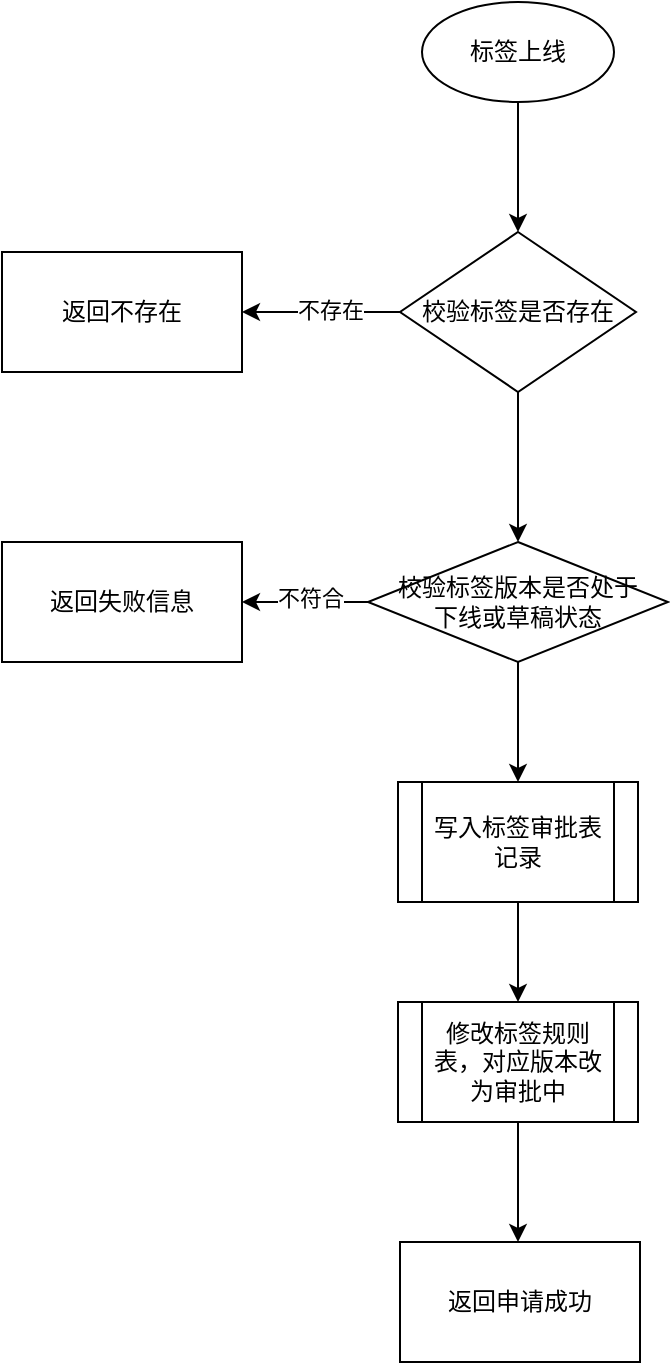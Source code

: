 <mxfile version="24.8.0">
  <diagram name="第 1 页" id="4OltFGKnqn2SeNBGY-Xo">
    <mxGraphModel dx="1026" dy="650" grid="1" gridSize="10" guides="1" tooltips="1" connect="1" arrows="1" fold="1" page="1" pageScale="1" pageWidth="827" pageHeight="1169" math="0" shadow="0">
      <root>
        <mxCell id="0" />
        <mxCell id="1" parent="0" />
        <mxCell id="uC9DRx_by4xYmF0WvetJ-3" value="" style="edgeStyle=orthogonalEdgeStyle;rounded=0;orthogonalLoop=1;jettySize=auto;html=1;" parent="1" source="uC9DRx_by4xYmF0WvetJ-1" target="uC9DRx_by4xYmF0WvetJ-2" edge="1">
          <mxGeometry relative="1" as="geometry" />
        </mxCell>
        <mxCell id="uC9DRx_by4xYmF0WvetJ-1" value="标签上线" style="ellipse;whiteSpace=wrap;html=1;" parent="1" vertex="1">
          <mxGeometry x="294" y="120" width="96" height="50" as="geometry" />
        </mxCell>
        <mxCell id="uC9DRx_by4xYmF0WvetJ-5" value="" style="edgeStyle=orthogonalEdgeStyle;rounded=0;orthogonalLoop=1;jettySize=auto;html=1;" parent="1" source="uC9DRx_by4xYmF0WvetJ-2" target="uC9DRx_by4xYmF0WvetJ-4" edge="1">
          <mxGeometry relative="1" as="geometry" />
        </mxCell>
        <mxCell id="uC9DRx_by4xYmF0WvetJ-6" value="不存在" style="edgeLabel;html=1;align=center;verticalAlign=middle;resizable=0;points=[];" parent="uC9DRx_by4xYmF0WvetJ-5" vertex="1" connectable="0">
          <mxGeometry x="-0.114" y="-1" relative="1" as="geometry">
            <mxPoint as="offset" />
          </mxGeometry>
        </mxCell>
        <mxCell id="uC9DRx_by4xYmF0WvetJ-8" value="" style="edgeStyle=orthogonalEdgeStyle;rounded=0;orthogonalLoop=1;jettySize=auto;html=1;" parent="1" source="uC9DRx_by4xYmF0WvetJ-2" target="uC9DRx_by4xYmF0WvetJ-7" edge="1">
          <mxGeometry relative="1" as="geometry" />
        </mxCell>
        <mxCell id="uC9DRx_by4xYmF0WvetJ-2" value="校验标签是否存在" style="rhombus;whiteSpace=wrap;html=1;" parent="1" vertex="1">
          <mxGeometry x="283" y="235" width="118" height="80" as="geometry" />
        </mxCell>
        <mxCell id="uC9DRx_by4xYmF0WvetJ-4" value="返回不存在" style="whiteSpace=wrap;html=1;" parent="1" vertex="1">
          <mxGeometry x="84" y="245" width="120" height="60" as="geometry" />
        </mxCell>
        <mxCell id="uC9DRx_by4xYmF0WvetJ-10" value="" style="edgeStyle=orthogonalEdgeStyle;rounded=0;orthogonalLoop=1;jettySize=auto;html=1;" parent="1" source="uC9DRx_by4xYmF0WvetJ-7" target="uC9DRx_by4xYmF0WvetJ-9" edge="1">
          <mxGeometry relative="1" as="geometry" />
        </mxCell>
        <mxCell id="uC9DRx_by4xYmF0WvetJ-11" value="不符合" style="edgeLabel;html=1;align=center;verticalAlign=middle;resizable=0;points=[];" parent="uC9DRx_by4xYmF0WvetJ-10" vertex="1" connectable="0">
          <mxGeometry x="-0.074" y="-2" relative="1" as="geometry">
            <mxPoint as="offset" />
          </mxGeometry>
        </mxCell>
        <mxCell id="uC9DRx_by4xYmF0WvetJ-13" value="" style="edgeStyle=orthogonalEdgeStyle;rounded=0;orthogonalLoop=1;jettySize=auto;html=1;" parent="1" source="uC9DRx_by4xYmF0WvetJ-7" target="uC9DRx_by4xYmF0WvetJ-12" edge="1">
          <mxGeometry relative="1" as="geometry" />
        </mxCell>
        <mxCell id="uC9DRx_by4xYmF0WvetJ-7" value="校验标签版本是否处于&lt;div&gt;下线或草稿状态&lt;/div&gt;" style="rhombus;whiteSpace=wrap;html=1;" parent="1" vertex="1">
          <mxGeometry x="267" y="390" width="150" height="60" as="geometry" />
        </mxCell>
        <mxCell id="uC9DRx_by4xYmF0WvetJ-9" value="返回失败信息" style="whiteSpace=wrap;html=1;" parent="1" vertex="1">
          <mxGeometry x="84" y="390" width="120" height="60" as="geometry" />
        </mxCell>
        <mxCell id="uC9DRx_by4xYmF0WvetJ-15" value="" style="edgeStyle=orthogonalEdgeStyle;rounded=0;orthogonalLoop=1;jettySize=auto;html=1;" parent="1" source="uC9DRx_by4xYmF0WvetJ-12" target="uC9DRx_by4xYmF0WvetJ-14" edge="1">
          <mxGeometry relative="1" as="geometry" />
        </mxCell>
        <mxCell id="uC9DRx_by4xYmF0WvetJ-12" value="写入标签审批表记录" style="shape=process;whiteSpace=wrap;html=1;backgroundOutline=1;" parent="1" vertex="1">
          <mxGeometry x="282" y="510" width="120" height="60" as="geometry" />
        </mxCell>
        <mxCell id="uC9DRx_by4xYmF0WvetJ-17" value="" style="edgeStyle=orthogonalEdgeStyle;rounded=0;orthogonalLoop=1;jettySize=auto;html=1;" parent="1" source="uC9DRx_by4xYmF0WvetJ-14" edge="1">
          <mxGeometry relative="1" as="geometry">
            <mxPoint x="342" y="740" as="targetPoint" />
          </mxGeometry>
        </mxCell>
        <mxCell id="uC9DRx_by4xYmF0WvetJ-14" value="修改标签规则表，对应版本改为审批中" style="shape=process;whiteSpace=wrap;html=1;backgroundOutline=1;" parent="1" vertex="1">
          <mxGeometry x="282" y="620" width="120" height="60" as="geometry" />
        </mxCell>
        <mxCell id="uC9DRx_by4xYmF0WvetJ-18" value="返回申请成功" style="whiteSpace=wrap;html=1;" parent="1" vertex="1">
          <mxGeometry x="283" y="740" width="120" height="60" as="geometry" />
        </mxCell>
      </root>
    </mxGraphModel>
  </diagram>
</mxfile>
